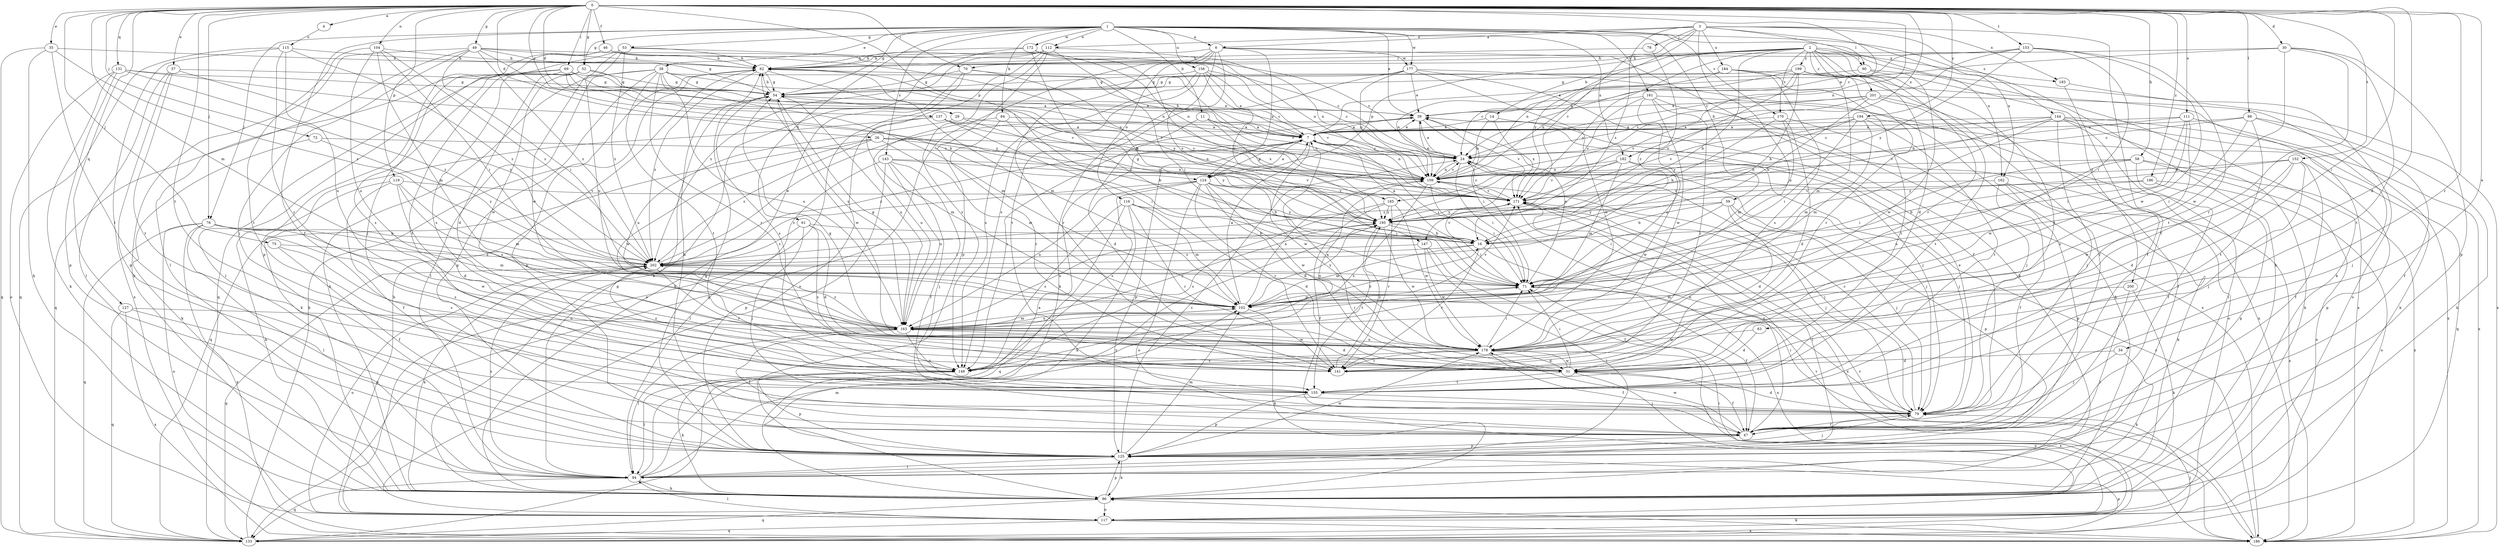 strict digraph  {
0;
1;
2;
3;
4;
6;
7;
11;
14;
16;
24;
26;
29;
30;
31;
34;
35;
37;
38;
39;
46;
47;
49;
52;
53;
54;
58;
59;
61;
62;
63;
69;
70;
71;
72;
75;
76;
78;
79;
84;
86;
88;
90;
94;
102;
104;
109;
111;
112;
115;
116;
117;
119;
124;
125;
127;
131;
133;
137;
141;
143;
144;
147;
148;
152;
153;
155;
156;
161;
162;
163;
170;
171;
172;
177;
178;
182;
183;
184;
185;
186;
194;
195;
196;
199;
200;
201;
202;
0 -> 4  [label=a];
0 -> 24  [label=c];
0 -> 26  [label=d];
0 -> 29  [label=d];
0 -> 30  [label=d];
0 -> 31  [label=d];
0 -> 34  [label=e];
0 -> 35  [label=e];
0 -> 37  [label=e];
0 -> 46  [label=f];
0 -> 49  [label=g];
0 -> 52  [label=g];
0 -> 58  [label=h];
0 -> 63  [label=i];
0 -> 69  [label=i];
0 -> 70  [label=i];
0 -> 72  [label=j];
0 -> 75  [label=j];
0 -> 76  [label=j];
0 -> 88  [label=l];
0 -> 102  [label=m];
0 -> 104  [label=n];
0 -> 109  [label=n];
0 -> 111  [label=o];
0 -> 119  [label=p];
0 -> 124  [label=p];
0 -> 127  [label=q];
0 -> 131  [label=q];
0 -> 137  [label=r];
0 -> 141  [label=r];
0 -> 152  [label=t];
0 -> 153  [label=t];
0 -> 155  [label=t];
0 -> 182  [label=x];
0 -> 194  [label=y];
0 -> 196  [label=z];
1 -> 6  [label=a];
1 -> 11  [label=b];
1 -> 38  [label=e];
1 -> 39  [label=e];
1 -> 47  [label=f];
1 -> 52  [label=g];
1 -> 53  [label=g];
1 -> 54  [label=g];
1 -> 59  [label=h];
1 -> 61  [label=h];
1 -> 76  [label=j];
1 -> 84  [label=k];
1 -> 86  [label=k];
1 -> 112  [label=o];
1 -> 143  [label=s];
1 -> 156  [label=u];
1 -> 161  [label=u];
1 -> 162  [label=u];
1 -> 170  [label=v];
1 -> 172  [label=w];
1 -> 177  [label=w];
1 -> 182  [label=x];
2 -> 14  [label=b];
2 -> 16  [label=b];
2 -> 31  [label=d];
2 -> 70  [label=i];
2 -> 86  [label=k];
2 -> 90  [label=l];
2 -> 109  [label=n];
2 -> 124  [label=p];
2 -> 141  [label=r];
2 -> 155  [label=t];
2 -> 170  [label=v];
2 -> 183  [label=x];
2 -> 195  [label=y];
2 -> 199  [label=z];
2 -> 200  [label=z];
2 -> 201  [label=z];
3 -> 6  [label=a];
3 -> 47  [label=f];
3 -> 78  [label=j];
3 -> 90  [label=l];
3 -> 112  [label=o];
3 -> 144  [label=s];
3 -> 147  [label=s];
3 -> 162  [label=u];
3 -> 163  [label=u];
3 -> 171  [label=v];
3 -> 183  [label=x];
3 -> 184  [label=x];
3 -> 195  [label=y];
4 -> 115  [label=o];
6 -> 62  [label=h];
6 -> 86  [label=k];
6 -> 116  [label=o];
6 -> 124  [label=p];
6 -> 133  [label=q];
6 -> 147  [label=s];
6 -> 148  [label=s];
6 -> 155  [label=t];
6 -> 177  [label=w];
7 -> 24  [label=c];
7 -> 39  [label=e];
7 -> 62  [label=h];
7 -> 71  [label=i];
7 -> 109  [label=n];
7 -> 124  [label=p];
7 -> 125  [label=p];
7 -> 178  [label=w];
7 -> 202  [label=z];
11 -> 7  [label=a];
11 -> 31  [label=d];
11 -> 109  [label=n];
11 -> 185  [label=x];
14 -> 7  [label=a];
14 -> 109  [label=n];
14 -> 117  [label=o];
14 -> 185  [label=x];
16 -> 7  [label=a];
16 -> 102  [label=m];
16 -> 141  [label=r];
16 -> 171  [label=v];
16 -> 186  [label=x];
16 -> 202  [label=z];
24 -> 39  [label=e];
24 -> 71  [label=i];
24 -> 79  [label=j];
24 -> 109  [label=n];
26 -> 24  [label=c];
26 -> 102  [label=m];
26 -> 109  [label=n];
26 -> 133  [label=q];
26 -> 178  [label=w];
26 -> 195  [label=y];
26 -> 202  [label=z];
29 -> 7  [label=a];
29 -> 163  [label=u];
29 -> 195  [label=y];
30 -> 39  [label=e];
30 -> 62  [label=h];
30 -> 125  [label=p];
30 -> 141  [label=r];
30 -> 155  [label=t];
30 -> 178  [label=w];
31 -> 7  [label=a];
31 -> 47  [label=f];
31 -> 54  [label=g];
31 -> 71  [label=i];
31 -> 117  [label=o];
31 -> 155  [label=t];
31 -> 178  [label=w];
34 -> 31  [label=d];
34 -> 79  [label=j];
34 -> 86  [label=k];
35 -> 62  [label=h];
35 -> 86  [label=k];
35 -> 133  [label=q];
35 -> 155  [label=t];
35 -> 202  [label=z];
37 -> 54  [label=g];
37 -> 94  [label=l];
37 -> 125  [label=p];
37 -> 155  [label=t];
37 -> 202  [label=z];
38 -> 7  [label=a];
38 -> 24  [label=c];
38 -> 54  [label=g];
38 -> 86  [label=k];
38 -> 94  [label=l];
38 -> 102  [label=m];
38 -> 125  [label=p];
38 -> 141  [label=r];
38 -> 155  [label=t];
38 -> 163  [label=u];
39 -> 7  [label=a];
39 -> 71  [label=i];
39 -> 79  [label=j];
39 -> 109  [label=n];
39 -> 148  [label=s];
39 -> 171  [label=v];
46 -> 24  [label=c];
46 -> 62  [label=h];
46 -> 79  [label=j];
46 -> 109  [label=n];
46 -> 125  [label=p];
47 -> 62  [label=h];
47 -> 125  [label=p];
47 -> 171  [label=v];
47 -> 178  [label=w];
49 -> 16  [label=b];
49 -> 24  [label=c];
49 -> 54  [label=g];
49 -> 62  [label=h];
49 -> 71  [label=i];
49 -> 79  [label=j];
49 -> 86  [label=k];
49 -> 94  [label=l];
49 -> 202  [label=z];
52 -> 31  [label=d];
52 -> 54  [label=g];
52 -> 148  [label=s];
52 -> 155  [label=t];
52 -> 171  [label=v];
52 -> 178  [label=w];
53 -> 62  [label=h];
53 -> 109  [label=n];
53 -> 133  [label=q];
53 -> 163  [label=u];
53 -> 178  [label=w];
53 -> 202  [label=z];
54 -> 39  [label=e];
54 -> 62  [label=h];
54 -> 148  [label=s];
54 -> 163  [label=u];
54 -> 178  [label=w];
58 -> 47  [label=f];
58 -> 71  [label=i];
58 -> 109  [label=n];
58 -> 117  [label=o];
58 -> 163  [label=u];
58 -> 186  [label=x];
59 -> 16  [label=b];
59 -> 31  [label=d];
59 -> 71  [label=i];
59 -> 79  [label=j];
59 -> 125  [label=p];
59 -> 195  [label=y];
61 -> 16  [label=b];
61 -> 31  [label=d];
61 -> 79  [label=j];
61 -> 148  [label=s];
61 -> 202  [label=z];
62 -> 54  [label=g];
62 -> 102  [label=m];
62 -> 109  [label=n];
62 -> 125  [label=p];
62 -> 163  [label=u];
62 -> 202  [label=z];
63 -> 31  [label=d];
63 -> 178  [label=w];
69 -> 7  [label=a];
69 -> 39  [label=e];
69 -> 54  [label=g];
69 -> 94  [label=l];
69 -> 133  [label=q];
69 -> 148  [label=s];
69 -> 171  [label=v];
70 -> 54  [label=g];
70 -> 86  [label=k];
70 -> 117  [label=o];
70 -> 171  [label=v];
70 -> 195  [label=y];
71 -> 39  [label=e];
71 -> 47  [label=f];
71 -> 102  [label=m];
72 -> 24  [label=c];
72 -> 86  [label=k];
72 -> 202  [label=z];
75 -> 47  [label=f];
75 -> 148  [label=s];
75 -> 202  [label=z];
76 -> 16  [label=b];
76 -> 94  [label=l];
76 -> 102  [label=m];
76 -> 117  [label=o];
76 -> 133  [label=q];
76 -> 148  [label=s];
76 -> 178  [label=w];
76 -> 186  [label=x];
78 -> 62  [label=h];
78 -> 202  [label=z];
79 -> 24  [label=c];
79 -> 31  [label=d];
79 -> 39  [label=e];
79 -> 47  [label=f];
79 -> 71  [label=i];
79 -> 109  [label=n];
84 -> 7  [label=a];
84 -> 16  [label=b];
84 -> 141  [label=r];
84 -> 163  [label=u];
86 -> 117  [label=o];
86 -> 125  [label=p];
86 -> 133  [label=q];
88 -> 7  [label=a];
88 -> 24  [label=c];
88 -> 47  [label=f];
88 -> 71  [label=i];
88 -> 86  [label=k];
88 -> 155  [label=t];
90 -> 54  [label=g];
90 -> 178  [label=w];
90 -> 186  [label=x];
94 -> 7  [label=a];
94 -> 54  [label=g];
94 -> 86  [label=k];
94 -> 102  [label=m];
94 -> 133  [label=q];
94 -> 195  [label=y];
94 -> 202  [label=z];
102 -> 7  [label=a];
102 -> 86  [label=k];
102 -> 109  [label=n];
102 -> 163  [label=u];
102 -> 171  [label=v];
102 -> 195  [label=y];
104 -> 62  [label=h];
104 -> 71  [label=i];
104 -> 102  [label=m];
104 -> 155  [label=t];
104 -> 163  [label=u];
104 -> 202  [label=z];
109 -> 24  [label=c];
109 -> 71  [label=i];
109 -> 79  [label=j];
109 -> 148  [label=s];
109 -> 171  [label=v];
111 -> 7  [label=a];
111 -> 71  [label=i];
111 -> 79  [label=j];
111 -> 109  [label=n];
111 -> 148  [label=s];
111 -> 178  [label=w];
112 -> 62  [label=h];
112 -> 71  [label=i];
112 -> 109  [label=n];
112 -> 117  [label=o];
112 -> 125  [label=p];
112 -> 148  [label=s];
112 -> 202  [label=z];
115 -> 62  [label=h];
115 -> 133  [label=q];
115 -> 141  [label=r];
115 -> 163  [label=u];
115 -> 186  [label=x];
115 -> 202  [label=z];
116 -> 31  [label=d];
116 -> 86  [label=k];
116 -> 102  [label=m];
116 -> 133  [label=q];
116 -> 141  [label=r];
116 -> 148  [label=s];
116 -> 195  [label=y];
117 -> 62  [label=h];
117 -> 71  [label=i];
117 -> 94  [label=l];
117 -> 133  [label=q];
117 -> 186  [label=x];
119 -> 31  [label=d];
119 -> 47  [label=f];
119 -> 86  [label=k];
119 -> 102  [label=m];
119 -> 163  [label=u];
119 -> 171  [label=v];
124 -> 7  [label=a];
124 -> 16  [label=b];
124 -> 31  [label=d];
124 -> 71  [label=i];
124 -> 117  [label=o];
124 -> 141  [label=r];
124 -> 148  [label=s];
124 -> 163  [label=u];
124 -> 171  [label=v];
124 -> 178  [label=w];
124 -> 202  [label=z];
125 -> 24  [label=c];
125 -> 54  [label=g];
125 -> 79  [label=j];
125 -> 86  [label=k];
125 -> 94  [label=l];
125 -> 102  [label=m];
125 -> 178  [label=w];
127 -> 125  [label=p];
127 -> 133  [label=q];
127 -> 163  [label=u];
127 -> 186  [label=x];
131 -> 54  [label=g];
131 -> 86  [label=k];
131 -> 117  [label=o];
131 -> 125  [label=p];
131 -> 195  [label=y];
131 -> 202  [label=z];
133 -> 62  [label=h];
133 -> 79  [label=j];
133 -> 125  [label=p];
133 -> 171  [label=v];
137 -> 7  [label=a];
137 -> 71  [label=i];
137 -> 86  [label=k];
137 -> 102  [label=m];
137 -> 109  [label=n];
141 -> 195  [label=y];
143 -> 47  [label=f];
143 -> 79  [label=j];
143 -> 94  [label=l];
143 -> 109  [label=n];
143 -> 125  [label=p];
143 -> 163  [label=u];
143 -> 171  [label=v];
144 -> 7  [label=a];
144 -> 24  [label=c];
144 -> 79  [label=j];
144 -> 86  [label=k];
144 -> 94  [label=l];
144 -> 102  [label=m];
144 -> 133  [label=q];
144 -> 171  [label=v];
144 -> 186  [label=x];
147 -> 47  [label=f];
147 -> 94  [label=l];
147 -> 178  [label=w];
147 -> 202  [label=z];
148 -> 86  [label=k];
148 -> 94  [label=l];
148 -> 109  [label=n];
148 -> 125  [label=p];
148 -> 202  [label=z];
152 -> 31  [label=d];
152 -> 47  [label=f];
152 -> 79  [label=j];
152 -> 109  [label=n];
152 -> 125  [label=p];
152 -> 178  [label=w];
152 -> 195  [label=y];
153 -> 7  [label=a];
153 -> 24  [label=c];
153 -> 62  [label=h];
153 -> 71  [label=i];
153 -> 155  [label=t];
153 -> 178  [label=w];
153 -> 195  [label=y];
155 -> 79  [label=j];
155 -> 125  [label=p];
156 -> 7  [label=a];
156 -> 24  [label=c];
156 -> 54  [label=g];
156 -> 141  [label=r];
156 -> 148  [label=s];
156 -> 171  [label=v];
156 -> 195  [label=y];
161 -> 39  [label=e];
161 -> 86  [label=k];
161 -> 141  [label=r];
161 -> 163  [label=u];
161 -> 171  [label=v];
161 -> 178  [label=w];
161 -> 186  [label=x];
162 -> 47  [label=f];
162 -> 86  [label=k];
162 -> 125  [label=p];
162 -> 171  [label=v];
162 -> 186  [label=x];
163 -> 16  [label=b];
163 -> 31  [label=d];
163 -> 47  [label=f];
163 -> 54  [label=g];
163 -> 71  [label=i];
163 -> 94  [label=l];
163 -> 102  [label=m];
163 -> 155  [label=t];
163 -> 178  [label=w];
163 -> 195  [label=y];
163 -> 202  [label=z];
170 -> 7  [label=a];
170 -> 16  [label=b];
170 -> 31  [label=d];
170 -> 79  [label=j];
170 -> 102  [label=m];
171 -> 24  [label=c];
171 -> 79  [label=j];
171 -> 94  [label=l];
171 -> 186  [label=x];
171 -> 195  [label=y];
172 -> 62  [label=h];
172 -> 71  [label=i];
172 -> 86  [label=k];
172 -> 109  [label=n];
172 -> 171  [label=v];
177 -> 39  [label=e];
177 -> 47  [label=f];
177 -> 54  [label=g];
177 -> 86  [label=k];
177 -> 109  [label=n];
177 -> 178  [label=w];
177 -> 186  [label=x];
178 -> 31  [label=d];
178 -> 47  [label=f];
178 -> 71  [label=i];
178 -> 141  [label=r];
178 -> 148  [label=s];
178 -> 163  [label=u];
178 -> 186  [label=x];
182 -> 79  [label=j];
182 -> 102  [label=m];
182 -> 109  [label=n];
182 -> 171  [label=v];
182 -> 178  [label=w];
182 -> 202  [label=z];
183 -> 47  [label=f];
183 -> 117  [label=o];
184 -> 47  [label=f];
184 -> 54  [label=g];
184 -> 109  [label=n];
184 -> 148  [label=s];
184 -> 155  [label=t];
185 -> 47  [label=f];
185 -> 141  [label=r];
185 -> 148  [label=s];
185 -> 178  [label=w];
185 -> 195  [label=y];
186 -> 24  [label=c];
186 -> 86  [label=k];
186 -> 171  [label=v];
194 -> 7  [label=a];
194 -> 71  [label=i];
194 -> 86  [label=k];
194 -> 102  [label=m];
194 -> 155  [label=t];
194 -> 171  [label=v];
194 -> 195  [label=y];
195 -> 16  [label=b];
195 -> 54  [label=g];
195 -> 62  [label=h];
195 -> 71  [label=i];
195 -> 155  [label=t];
195 -> 163  [label=u];
195 -> 178  [label=w];
196 -> 16  [label=b];
196 -> 117  [label=o];
196 -> 125  [label=p];
196 -> 171  [label=v];
199 -> 16  [label=b];
199 -> 24  [label=c];
199 -> 54  [label=g];
199 -> 102  [label=m];
199 -> 109  [label=n];
199 -> 141  [label=r];
199 -> 186  [label=x];
199 -> 195  [label=y];
200 -> 86  [label=k];
200 -> 94  [label=l];
200 -> 102  [label=m];
201 -> 16  [label=b];
201 -> 24  [label=c];
201 -> 39  [label=e];
201 -> 94  [label=l];
201 -> 155  [label=t];
201 -> 171  [label=v];
201 -> 186  [label=x];
202 -> 39  [label=e];
202 -> 71  [label=i];
202 -> 86  [label=k];
202 -> 117  [label=o];
202 -> 133  [label=q];
202 -> 141  [label=r];
}
